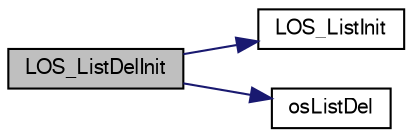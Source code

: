 digraph G
{
  bgcolor="transparent";
  edge [fontname="FreeSans",fontsize="10",labelfontname="FreeSans",labelfontsize="10"];
  node [fontname="FreeSans",fontsize="10",shape=record];
  rankdir=LR;
  Node1 [label="LOS_ListDelInit",height=0.2,width=0.4,color="black", fillcolor="grey75", style="filled" fontcolor="black"];
  Node1 -> Node2 [color="midnightblue",fontsize="10",style="solid",fontname="FreeSans"];
  Node2 [label="LOS_ListInit",height=0.2,width=0.4,color="black",URL="$a00062_g5d54893dc71dfb7e5a6d26843f50dca1.html#g5d54893dc71dfb7e5a6d26843f50dca1",tooltip="Initialize a doubly linked list."];
  Node1 -> Node3 [color="midnightblue",fontsize="10",style="solid",fontname="FreeSans"];
  Node3 [label="osListDel",height=0.2,width=0.4,color="black",URL="$a00036_0e07feae87221f11044fd9fdd1561826.html#0e07feae87221f11044fd9fdd1561826"];
}
